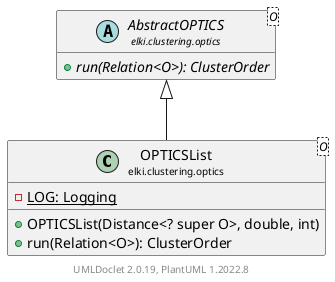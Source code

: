 @startuml
    remove .*\.(Instance|Par|Parameterizer|Factory)$
    set namespaceSeparator none
    hide empty fields
    hide empty methods

    class "<size:14>OPTICSList\n<size:10>elki.clustering.optics" as elki.clustering.optics.OPTICSList<O> [[OPTICSList.html]] {
        {static} -LOG: Logging
        +OPTICSList(Distance<? super O>, double, int)
        +run(Relation<O>): ClusterOrder
    }

    abstract class "<size:14>AbstractOPTICS\n<size:10>elki.clustering.optics" as elki.clustering.optics.AbstractOPTICS<O> [[AbstractOPTICS.html]] {
        {abstract} +run(Relation<O>): ClusterOrder
    }
    class "<size:14>OPTICSList.Instance\n<size:10>elki.clustering.optics" as elki.clustering.optics.OPTICSList.Instance [[OPTICSList.Instance.html]]
    class "<size:14>OPTICSList.Par\n<size:10>elki.clustering.optics" as elki.clustering.optics.OPTICSList.Par<O> [[OPTICSList.Par.html]]

    elki.clustering.optics.AbstractOPTICS <|-- elki.clustering.optics.OPTICSList
    elki.clustering.optics.OPTICSList +-- elki.clustering.optics.OPTICSList.Instance
    elki.clustering.optics.OPTICSList +-- elki.clustering.optics.OPTICSList.Par

    center footer UMLDoclet 2.0.19, PlantUML 1.2022.8
@enduml
